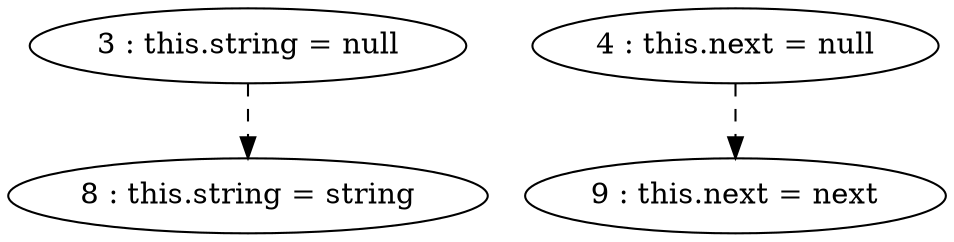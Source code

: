digraph G {
"3 : this.string = null"
"3 : this.string = null" -> "8 : this.string = string" [style=dashed]
"4 : this.next = null"
"4 : this.next = null" -> "9 : this.next = next" [style=dashed]
"8 : this.string = string"
"9 : this.next = next"
}
